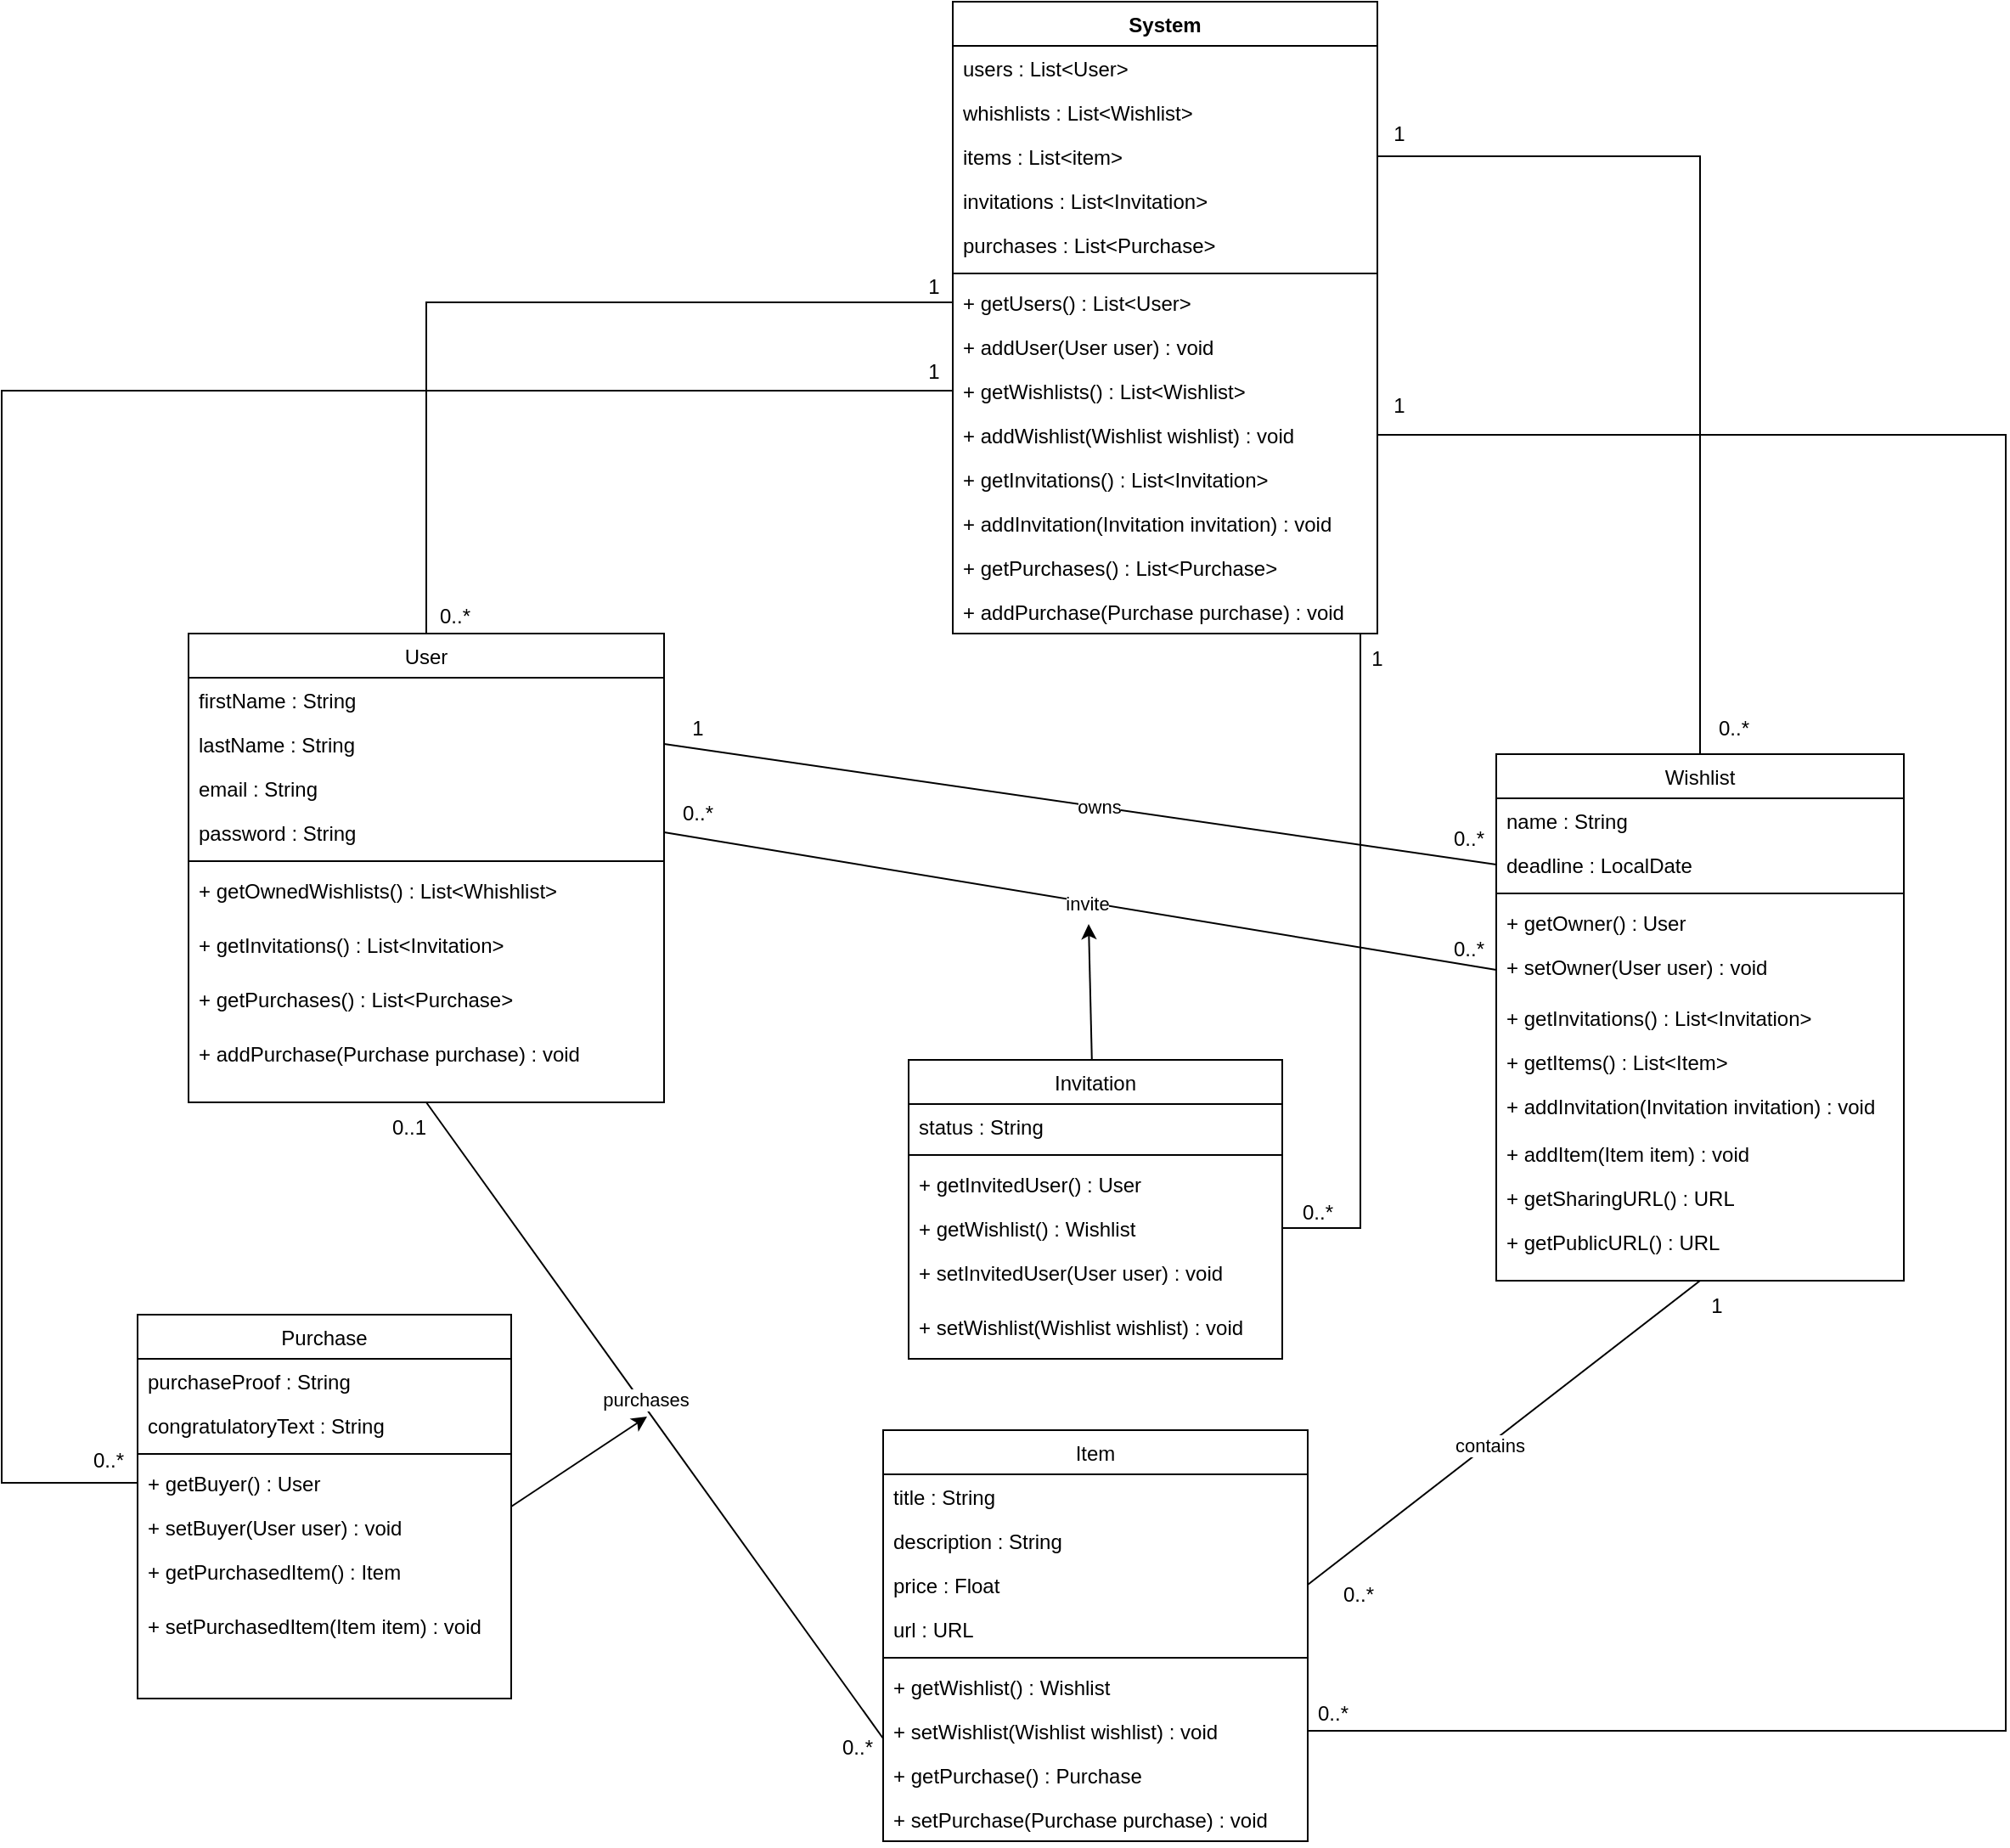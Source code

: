 <mxfile version="24.7.17">
  <diagram id="C5RBs43oDa-KdzZeNtuy" name="Page-1">
    <mxGraphModel dx="3796" dy="2661" grid="1" gridSize="10" guides="1" tooltips="1" connect="1" arrows="1" fold="1" page="1" pageScale="1" pageWidth="1654" pageHeight="1169" math="0" shadow="0">
      <root>
        <mxCell id="WIyWlLk6GJQsqaUBKTNV-0" />
        <mxCell id="WIyWlLk6GJQsqaUBKTNV-1" parent="WIyWlLk6GJQsqaUBKTNV-0" />
        <mxCell id="B56NRluElVAnOAsGCNS7-33" style="rounded=0;orthogonalLoop=1;jettySize=auto;html=1;entryX=0;entryY=0.75;entryDx=0;entryDy=0;endArrow=none;endFill=0;exitX=0.5;exitY=1;exitDx=0;exitDy=0;" parent="WIyWlLk6GJQsqaUBKTNV-1" target="B56NRluElVAnOAsGCNS7-22" edge="1" source="B56NRluElVAnOAsGCNS7-6">
          <mxGeometry relative="1" as="geometry">
            <mxPoint x="-1107" y="-493" as="sourcePoint" />
            <mxPoint x="-967" y="-256.0" as="targetPoint" />
          </mxGeometry>
        </mxCell>
        <mxCell id="B56NRluElVAnOAsGCNS7-43" value="purchases" style="edgeLabel;html=1;align=center;verticalAlign=middle;resizable=0;points=[];" parent="B56NRluElVAnOAsGCNS7-33" vertex="1" connectable="0">
          <mxGeometry x="-0.066" relative="1" as="geometry">
            <mxPoint x="3" as="offset" />
          </mxGeometry>
        </mxCell>
        <mxCell id="B56NRluElVAnOAsGCNS7-41" style="rounded=0;orthogonalLoop=1;jettySize=auto;html=1;endArrow=none;endFill=0;exitX=1;exitY=0.5;exitDx=0;exitDy=0;entryX=0;entryY=0.5;entryDx=0;entryDy=0;" parent="WIyWlLk6GJQsqaUBKTNV-1" source="B56NRluElVAnOAsGCNS7-10" target="kHbfuAuQFuYNwdcqENdy-3" edge="1">
          <mxGeometry relative="1" as="geometry">
            <mxPoint x="-557" y="-533" as="targetPoint" />
          </mxGeometry>
        </mxCell>
        <mxCell id="B56NRluElVAnOAsGCNS7-6" value="User" style="swimlane;fontStyle=0;align=center;verticalAlign=top;childLayout=stackLayout;horizontal=1;startSize=26;horizontalStack=0;resizeParent=1;resizeLast=0;collapsible=1;marginBottom=0;rounded=0;shadow=0;strokeWidth=1;" parent="WIyWlLk6GJQsqaUBKTNV-1" vertex="1">
          <mxGeometry x="-1307" y="-754" width="280" height="276" as="geometry">
            <mxRectangle x="550" y="140" width="160" height="26" as="alternateBounds" />
          </mxGeometry>
        </mxCell>
        <mxCell id="B56NRluElVAnOAsGCNS7-7" value="firstName : String" style="text;align=left;verticalAlign=top;spacingLeft=4;spacingRight=4;overflow=hidden;rotatable=0;points=[[0,0.5],[1,0.5]];portConstraint=eastwest;" parent="B56NRluElVAnOAsGCNS7-6" vertex="1">
          <mxGeometry y="26" width="280" height="26" as="geometry" />
        </mxCell>
        <mxCell id="B56NRluElVAnOAsGCNS7-8" value="lastName : String" style="text;align=left;verticalAlign=top;spacingLeft=4;spacingRight=4;overflow=hidden;rotatable=0;points=[[0,0.5],[1,0.5]];portConstraint=eastwest;rounded=0;shadow=0;html=0;" parent="B56NRluElVAnOAsGCNS7-6" vertex="1">
          <mxGeometry y="52" width="280" height="26" as="geometry" />
        </mxCell>
        <mxCell id="B56NRluElVAnOAsGCNS7-9" value="email : String" style="text;align=left;verticalAlign=top;spacingLeft=4;spacingRight=4;overflow=hidden;rotatable=0;points=[[0,0.5],[1,0.5]];portConstraint=eastwest;rounded=0;shadow=0;html=0;" parent="B56NRluElVAnOAsGCNS7-6" vertex="1">
          <mxGeometry y="78" width="280" height="26" as="geometry" />
        </mxCell>
        <mxCell id="B56NRluElVAnOAsGCNS7-10" value="password : String" style="text;align=left;verticalAlign=top;spacingLeft=4;spacingRight=4;overflow=hidden;rotatable=0;points=[[0,0.5],[1,0.5]];portConstraint=eastwest;rounded=0;shadow=0;html=0;" parent="B56NRluElVAnOAsGCNS7-6" vertex="1">
          <mxGeometry y="104" width="280" height="26" as="geometry" />
        </mxCell>
        <mxCell id="B56NRluElVAnOAsGCNS7-12" value="" style="line;html=1;strokeWidth=1;align=left;verticalAlign=middle;spacingTop=-1;spacingLeft=3;spacingRight=3;rotatable=0;labelPosition=right;points=[];portConstraint=eastwest;" parent="B56NRluElVAnOAsGCNS7-6" vertex="1">
          <mxGeometry y="130" width="280" height="8" as="geometry" />
        </mxCell>
        <mxCell id="kHbfuAuQFuYNwdcqENdy-18" value="+ getOwnedWishlists() : List&amp;lt;Whishlist&amp;gt;" style="text;strokeColor=none;fillColor=none;align=left;verticalAlign=top;spacingLeft=4;spacingRight=4;overflow=hidden;rotatable=0;points=[[0,0.5],[1,0.5]];portConstraint=eastwest;whiteSpace=wrap;html=1;" vertex="1" parent="B56NRluElVAnOAsGCNS7-6">
          <mxGeometry y="138" width="280" height="32" as="geometry" />
        </mxCell>
        <mxCell id="kHbfuAuQFuYNwdcqENdy-17" value="+ getInvitations() : List&amp;lt;Invitation&amp;gt;" style="text;strokeColor=none;fillColor=none;align=left;verticalAlign=top;spacingLeft=4;spacingRight=4;overflow=hidden;rotatable=0;points=[[0,0.5],[1,0.5]];portConstraint=eastwest;whiteSpace=wrap;html=1;" vertex="1" parent="B56NRluElVAnOAsGCNS7-6">
          <mxGeometry y="170" width="280" height="32" as="geometry" />
        </mxCell>
        <mxCell id="kHbfuAuQFuYNwdcqENdy-0" value="+ getPurchases() : List&amp;lt;Purchase&amp;gt;" style="text;strokeColor=none;fillColor=none;align=left;verticalAlign=top;spacingLeft=4;spacingRight=4;overflow=hidden;rotatable=0;points=[[0,0.5],[1,0.5]];portConstraint=eastwest;whiteSpace=wrap;html=1;" vertex="1" parent="B56NRluElVAnOAsGCNS7-6">
          <mxGeometry y="202" width="280" height="32" as="geometry" />
        </mxCell>
        <mxCell id="kHbfuAuQFuYNwdcqENdy-8" value="+ addPurchase(Purchase purchase) : void" style="text;strokeColor=none;fillColor=none;align=left;verticalAlign=top;spacingLeft=4;spacingRight=4;overflow=hidden;rotatable=0;points=[[0,0.5],[1,0.5]];portConstraint=eastwest;whiteSpace=wrap;html=1;" vertex="1" parent="B56NRluElVAnOAsGCNS7-6">
          <mxGeometry y="234" width="280" height="42" as="geometry" />
        </mxCell>
        <mxCell id="B56NRluElVAnOAsGCNS7-15" value="Wishlist" style="swimlane;fontStyle=0;align=center;verticalAlign=top;childLayout=stackLayout;horizontal=1;startSize=26;horizontalStack=0;resizeParent=1;resizeLast=0;collapsible=1;marginBottom=0;rounded=0;shadow=0;strokeWidth=1;" parent="WIyWlLk6GJQsqaUBKTNV-1" vertex="1">
          <mxGeometry x="-537" y="-683" width="240" height="310" as="geometry">
            <mxRectangle x="550" y="140" width="160" height="26" as="alternateBounds" />
          </mxGeometry>
        </mxCell>
        <mxCell id="B56NRluElVAnOAsGCNS7-16" value="name : String" style="text;align=left;verticalAlign=top;spacingLeft=4;spacingRight=4;overflow=hidden;rotatable=0;points=[[0,0.5],[1,0.5]];portConstraint=eastwest;" parent="B56NRluElVAnOAsGCNS7-15" vertex="1">
          <mxGeometry y="26" width="240" height="26" as="geometry" />
        </mxCell>
        <mxCell id="B56NRluElVAnOAsGCNS7-17" value="deadline : LocalDate" style="text;align=left;verticalAlign=top;spacingLeft=4;spacingRight=4;overflow=hidden;rotatable=0;points=[[0,0.5],[1,0.5]];portConstraint=eastwest;rounded=0;shadow=0;html=0;" parent="B56NRluElVAnOAsGCNS7-15" vertex="1">
          <mxGeometry y="52" width="240" height="26" as="geometry" />
        </mxCell>
        <mxCell id="B56NRluElVAnOAsGCNS7-21" value="" style="line;html=1;strokeWidth=1;align=left;verticalAlign=middle;spacingTop=-1;spacingLeft=3;spacingRight=3;rotatable=0;labelPosition=right;points=[];portConstraint=eastwest;" parent="B56NRluElVAnOAsGCNS7-15" vertex="1">
          <mxGeometry y="78" width="240" height="8" as="geometry" />
        </mxCell>
        <mxCell id="kHbfuAuQFuYNwdcqENdy-6" value="+ getOwner() : User" style="text;strokeColor=none;fillColor=none;align=left;verticalAlign=top;spacingLeft=4;spacingRight=4;overflow=hidden;rotatable=0;points=[[0,0.5],[1,0.5]];portConstraint=eastwest;whiteSpace=wrap;html=1;" vertex="1" parent="B56NRluElVAnOAsGCNS7-15">
          <mxGeometry y="86" width="240" height="26" as="geometry" />
        </mxCell>
        <mxCell id="kHbfuAuQFuYNwdcqENdy-3" value="+ setOwner(User user) : void" style="text;strokeColor=none;fillColor=none;align=left;verticalAlign=top;spacingLeft=4;spacingRight=4;overflow=hidden;rotatable=0;points=[[0,0.5],[1,0.5]];portConstraint=eastwest;whiteSpace=wrap;html=1;" vertex="1" parent="B56NRluElVAnOAsGCNS7-15">
          <mxGeometry y="112" width="240" height="30" as="geometry" />
        </mxCell>
        <mxCell id="kHbfuAuQFuYNwdcqENdy-7" value="+ getInvitations() : List&amp;lt;Invitation&amp;gt;" style="text;strokeColor=none;fillColor=none;align=left;verticalAlign=top;spacingLeft=4;spacingRight=4;overflow=hidden;rotatable=0;points=[[0,0.5],[1,0.5]];portConstraint=eastwest;whiteSpace=wrap;html=1;" vertex="1" parent="B56NRluElVAnOAsGCNS7-15">
          <mxGeometry y="142" width="240" height="26" as="geometry" />
        </mxCell>
        <mxCell id="kHbfuAuQFuYNwdcqENdy-1" value="+ getItems() : List&amp;lt;Item&amp;gt;" style="text;strokeColor=none;fillColor=none;align=left;verticalAlign=top;spacingLeft=4;spacingRight=4;overflow=hidden;rotatable=0;points=[[0,0.5],[1,0.5]];portConstraint=eastwest;whiteSpace=wrap;html=1;" vertex="1" parent="B56NRluElVAnOAsGCNS7-15">
          <mxGeometry y="168" width="240" height="26" as="geometry" />
        </mxCell>
        <mxCell id="kHbfuAuQFuYNwdcqENdy-2" value="+ addInvitation(Invitation invitation) : void" style="text;strokeColor=none;fillColor=none;align=left;verticalAlign=top;spacingLeft=4;spacingRight=4;overflow=hidden;rotatable=0;points=[[0,0.5],[1,0.5]];portConstraint=eastwest;whiteSpace=wrap;html=1;" vertex="1" parent="B56NRluElVAnOAsGCNS7-15">
          <mxGeometry y="194" width="240" height="28" as="geometry" />
        </mxCell>
        <mxCell id="kHbfuAuQFuYNwdcqENdy-5" value="+ addItem(Item item) : void" style="text;strokeColor=none;fillColor=none;align=left;verticalAlign=top;spacingLeft=4;spacingRight=4;overflow=hidden;rotatable=0;points=[[0,0.5],[1,0.5]];portConstraint=eastwest;whiteSpace=wrap;html=1;" vertex="1" parent="B56NRluElVAnOAsGCNS7-15">
          <mxGeometry y="222" width="240" height="26" as="geometry" />
        </mxCell>
        <mxCell id="kHbfuAuQFuYNwdcqENdy-33" value="+ getSharingURL() : URL" style="text;strokeColor=none;fillColor=none;align=left;verticalAlign=top;spacingLeft=4;spacingRight=4;overflow=hidden;rotatable=0;points=[[0,0.5],[1,0.5]];portConstraint=eastwest;whiteSpace=wrap;html=1;" vertex="1" parent="B56NRluElVAnOAsGCNS7-15">
          <mxGeometry y="248" width="240" height="26" as="geometry" />
        </mxCell>
        <mxCell id="kHbfuAuQFuYNwdcqENdy-32" value="+ getPublicURL() : URL" style="text;strokeColor=none;fillColor=none;align=left;verticalAlign=top;spacingLeft=4;spacingRight=4;overflow=hidden;rotatable=0;points=[[0,0.5],[1,0.5]];portConstraint=eastwest;whiteSpace=wrap;html=1;" vertex="1" parent="B56NRluElVAnOAsGCNS7-15">
          <mxGeometry y="274" width="240" height="26" as="geometry" />
        </mxCell>
        <mxCell id="B56NRluElVAnOAsGCNS7-22" value="Item" style="swimlane;fontStyle=0;align=center;verticalAlign=top;childLayout=stackLayout;horizontal=1;startSize=26;horizontalStack=0;resizeParent=1;resizeLast=0;collapsible=1;marginBottom=0;rounded=0;shadow=0;strokeWidth=1;" parent="WIyWlLk6GJQsqaUBKTNV-1" vertex="1">
          <mxGeometry x="-898" y="-285" width="250" height="242" as="geometry">
            <mxRectangle x="550" y="140" width="160" height="26" as="alternateBounds" />
          </mxGeometry>
        </mxCell>
        <mxCell id="B56NRluElVAnOAsGCNS7-23" value="title : String" style="text;align=left;verticalAlign=top;spacingLeft=4;spacingRight=4;overflow=hidden;rotatable=0;points=[[0,0.5],[1,0.5]];portConstraint=eastwest;" parent="B56NRluElVAnOAsGCNS7-22" vertex="1">
          <mxGeometry y="26" width="250" height="26" as="geometry" />
        </mxCell>
        <mxCell id="B56NRluElVAnOAsGCNS7-24" value="description : String" style="text;align=left;verticalAlign=top;spacingLeft=4;spacingRight=4;overflow=hidden;rotatable=0;points=[[0,0.5],[1,0.5]];portConstraint=eastwest;rounded=0;shadow=0;html=0;" parent="B56NRluElVAnOAsGCNS7-22" vertex="1">
          <mxGeometry y="52" width="250" height="26" as="geometry" />
        </mxCell>
        <mxCell id="B56NRluElVAnOAsGCNS7-32" value="price : Float" style="text;align=left;verticalAlign=top;spacingLeft=4;spacingRight=4;overflow=hidden;rotatable=0;points=[[0,0.5],[1,0.5]];portConstraint=eastwest;rounded=0;shadow=0;html=0;" parent="B56NRluElVAnOAsGCNS7-22" vertex="1">
          <mxGeometry y="78" width="250" height="26" as="geometry" />
        </mxCell>
        <mxCell id="B56NRluElVAnOAsGCNS7-30" value="url : URL" style="text;align=left;verticalAlign=top;spacingLeft=4;spacingRight=4;overflow=hidden;rotatable=0;points=[[0,0.5],[1,0.5]];portConstraint=eastwest;rounded=0;shadow=0;html=0;" parent="B56NRluElVAnOAsGCNS7-22" vertex="1">
          <mxGeometry y="104" width="250" height="26" as="geometry" />
        </mxCell>
        <mxCell id="B56NRluElVAnOAsGCNS7-25" value="" style="line;html=1;strokeWidth=1;align=left;verticalAlign=middle;spacingTop=-1;spacingLeft=3;spacingRight=3;rotatable=0;labelPosition=right;points=[];portConstraint=eastwest;" parent="B56NRluElVAnOAsGCNS7-22" vertex="1">
          <mxGeometry y="130" width="250" height="8" as="geometry" />
        </mxCell>
        <mxCell id="kHbfuAuQFuYNwdcqENdy-15" value="+ getWishlist() : Wishlist" style="text;strokeColor=none;fillColor=none;align=left;verticalAlign=top;spacingLeft=4;spacingRight=4;overflow=hidden;rotatable=0;points=[[0,0.5],[1,0.5]];portConstraint=eastwest;whiteSpace=wrap;html=1;" vertex="1" parent="B56NRluElVAnOAsGCNS7-22">
          <mxGeometry y="138" width="250" height="26" as="geometry" />
        </mxCell>
        <mxCell id="kHbfuAuQFuYNwdcqENdy-19" value="+ setWishlist(Wishlist wishlist) : void" style="text;strokeColor=none;fillColor=none;align=left;verticalAlign=top;spacingLeft=4;spacingRight=4;overflow=hidden;rotatable=0;points=[[0,0.5],[1,0.5]];portConstraint=eastwest;whiteSpace=wrap;html=1;" vertex="1" parent="B56NRluElVAnOAsGCNS7-22">
          <mxGeometry y="164" width="250" height="26" as="geometry" />
        </mxCell>
        <mxCell id="kHbfuAuQFuYNwdcqENdy-16" value="+ getPurchase() : Purchase" style="text;strokeColor=none;fillColor=none;align=left;verticalAlign=top;spacingLeft=4;spacingRight=4;overflow=hidden;rotatable=0;points=[[0,0.5],[1,0.5]];portConstraint=eastwest;whiteSpace=wrap;html=1;" vertex="1" parent="B56NRluElVAnOAsGCNS7-22">
          <mxGeometry y="190" width="250" height="26" as="geometry" />
        </mxCell>
        <mxCell id="kHbfuAuQFuYNwdcqENdy-20" value="+ setPurchase(Purchase purchase) : void" style="text;strokeColor=none;fillColor=none;align=left;verticalAlign=top;spacingLeft=4;spacingRight=4;overflow=hidden;rotatable=0;points=[[0,0.5],[1,0.5]];portConstraint=eastwest;whiteSpace=wrap;html=1;" vertex="1" parent="B56NRluElVAnOAsGCNS7-22">
          <mxGeometry y="216" width="250" height="26" as="geometry" />
        </mxCell>
        <mxCell id="B56NRluElVAnOAsGCNS7-40" style="rounded=0;orthogonalLoop=1;jettySize=auto;html=1;exitX=1;exitY=0.5;exitDx=0;exitDy=0;" parent="WIyWlLk6GJQsqaUBKTNV-1" source="B56NRluElVAnOAsGCNS7-34" edge="1">
          <mxGeometry relative="1" as="geometry">
            <mxPoint x="-1037" y="-293" as="targetPoint" />
          </mxGeometry>
        </mxCell>
        <mxCell id="B56NRluElVAnOAsGCNS7-34" value="Purchase" style="swimlane;fontStyle=0;align=center;verticalAlign=top;childLayout=stackLayout;horizontal=1;startSize=26;horizontalStack=0;resizeParent=1;resizeLast=0;collapsible=1;marginBottom=0;rounded=0;shadow=0;strokeWidth=1;" parent="WIyWlLk6GJQsqaUBKTNV-1" vertex="1">
          <mxGeometry x="-1337" y="-353" width="220" height="226" as="geometry">
            <mxRectangle x="550" y="140" width="160" height="26" as="alternateBounds" />
          </mxGeometry>
        </mxCell>
        <mxCell id="B56NRluElVAnOAsGCNS7-36" value="purchaseProof : String" style="text;align=left;verticalAlign=top;spacingLeft=4;spacingRight=4;overflow=hidden;rotatable=0;points=[[0,0.5],[1,0.5]];portConstraint=eastwest;rounded=0;shadow=0;html=0;" parent="B56NRluElVAnOAsGCNS7-34" vertex="1">
          <mxGeometry y="26" width="220" height="26" as="geometry" />
        </mxCell>
        <mxCell id="B56NRluElVAnOAsGCNS7-35" value="congratulatoryText : String" style="text;align=left;verticalAlign=top;spacingLeft=4;spacingRight=4;overflow=hidden;rotatable=0;points=[[0,0.5],[1,0.5]];portConstraint=eastwest;" parent="B56NRluElVAnOAsGCNS7-34" vertex="1">
          <mxGeometry y="52" width="220" height="26" as="geometry" />
        </mxCell>
        <mxCell id="B56NRluElVAnOAsGCNS7-39" value="" style="line;html=1;strokeWidth=1;align=left;verticalAlign=middle;spacingTop=-1;spacingLeft=3;spacingRight=3;rotatable=0;labelPosition=right;points=[];portConstraint=eastwest;" parent="B56NRluElVAnOAsGCNS7-34" vertex="1">
          <mxGeometry y="78" width="220" height="8" as="geometry" />
        </mxCell>
        <mxCell id="kHbfuAuQFuYNwdcqENdy-11" value="+ getBuyer() : User" style="text;strokeColor=none;fillColor=none;align=left;verticalAlign=top;spacingLeft=4;spacingRight=4;overflow=hidden;rotatable=0;points=[[0,0.5],[1,0.5]];portConstraint=eastwest;whiteSpace=wrap;html=1;" vertex="1" parent="B56NRluElVAnOAsGCNS7-34">
          <mxGeometry y="86" width="220" height="26" as="geometry" />
        </mxCell>
        <mxCell id="kHbfuAuQFuYNwdcqENdy-14" value="+ setBuyer&lt;span style=&quot;background-color: initial;&quot;&gt;(User user) : void&lt;/span&gt;" style="text;strokeColor=none;fillColor=none;align=left;verticalAlign=top;spacingLeft=4;spacingRight=4;overflow=hidden;rotatable=0;points=[[0,0.5],[1,0.5]];portConstraint=eastwest;whiteSpace=wrap;html=1;" vertex="1" parent="B56NRluElVAnOAsGCNS7-34">
          <mxGeometry y="112" width="220" height="26" as="geometry" />
        </mxCell>
        <mxCell id="kHbfuAuQFuYNwdcqENdy-10" value="+ getPurchasedItem() : Item" style="text;strokeColor=none;fillColor=none;align=left;verticalAlign=top;spacingLeft=4;spacingRight=4;overflow=hidden;rotatable=0;points=[[0,0.5],[1,0.5]];portConstraint=eastwest;whiteSpace=wrap;html=1;" vertex="1" parent="B56NRluElVAnOAsGCNS7-34">
          <mxGeometry y="138" width="220" height="32" as="geometry" />
        </mxCell>
        <mxCell id="kHbfuAuQFuYNwdcqENdy-13" value="+ setPurchasedItem(Item item) : void" style="text;strokeColor=none;fillColor=none;align=left;verticalAlign=top;spacingLeft=4;spacingRight=4;overflow=hidden;rotatable=0;points=[[0,0.5],[1,0.5]];portConstraint=eastwest;whiteSpace=wrap;html=1;" vertex="1" parent="B56NRluElVAnOAsGCNS7-34">
          <mxGeometry y="170" width="220" height="24" as="geometry" />
        </mxCell>
        <mxCell id="B56NRluElVAnOAsGCNS7-44" style="rounded=0;orthogonalLoop=1;jettySize=auto;html=1;entryX=0.5;entryY=1;entryDx=0;entryDy=0;exitX=1;exitY=0.5;exitDx=0;exitDy=0;endArrow=none;endFill=0;" parent="WIyWlLk6GJQsqaUBKTNV-1" source="B56NRluElVAnOAsGCNS7-32" target="B56NRluElVAnOAsGCNS7-15" edge="1">
          <mxGeometry relative="1" as="geometry" />
        </mxCell>
        <mxCell id="B56NRluElVAnOAsGCNS7-45" value="contains" style="edgeLabel;html=1;align=center;verticalAlign=middle;resizable=0;points=[];" parent="B56NRluElVAnOAsGCNS7-44" vertex="1" connectable="0">
          <mxGeometry x="-0.076" relative="1" as="geometry">
            <mxPoint as="offset" />
          </mxGeometry>
        </mxCell>
        <mxCell id="B56NRluElVAnOAsGCNS7-46" value="0..*" style="text;html=1;align=center;verticalAlign=middle;whiteSpace=wrap;rounded=0;" parent="WIyWlLk6GJQsqaUBKTNV-1" vertex="1">
          <mxGeometry x="-583" y="-583" width="60" height="30" as="geometry" />
        </mxCell>
        <mxCell id="B56NRluElVAnOAsGCNS7-50" value="1" style="text;html=1;align=center;verticalAlign=middle;whiteSpace=wrap;rounded=0;" parent="WIyWlLk6GJQsqaUBKTNV-1" vertex="1">
          <mxGeometry x="-1037" y="-713" width="60" height="30" as="geometry" />
        </mxCell>
        <mxCell id="B56NRluElVAnOAsGCNS7-51" value="1" style="text;html=1;align=center;verticalAlign=middle;whiteSpace=wrap;rounded=0;" parent="WIyWlLk6GJQsqaUBKTNV-1" vertex="1">
          <mxGeometry x="-437" y="-373" width="60" height="30" as="geometry" />
        </mxCell>
        <mxCell id="B56NRluElVAnOAsGCNS7-52" value="0..*" style="text;html=1;align=center;verticalAlign=middle;whiteSpace=wrap;rounded=0;" parent="WIyWlLk6GJQsqaUBKTNV-1" vertex="1">
          <mxGeometry x="-648" y="-203" width="60" height="30" as="geometry" />
        </mxCell>
        <mxCell id="B56NRluElVAnOAsGCNS7-53" value="0..*" style="text;html=1;align=center;verticalAlign=middle;whiteSpace=wrap;rounded=0;" parent="WIyWlLk6GJQsqaUBKTNV-1" vertex="1">
          <mxGeometry x="-943" y="-113" width="60" height="30" as="geometry" />
        </mxCell>
        <mxCell id="B56NRluElVAnOAsGCNS7-54" value="0..1" style="text;html=1;align=center;verticalAlign=middle;whiteSpace=wrap;rounded=0;" parent="WIyWlLk6GJQsqaUBKTNV-1" vertex="1">
          <mxGeometry x="-1207" y="-478" width="60" height="30" as="geometry" />
        </mxCell>
        <mxCell id="B56NRluElVAnOAsGCNS7-56" style="rounded=0;orthogonalLoop=1;jettySize=auto;html=1;exitX=1;exitY=0.5;exitDx=0;exitDy=0;entryX=0;entryY=0.5;entryDx=0;entryDy=0;endArrow=none;endFill=0;" parent="WIyWlLk6GJQsqaUBKTNV-1" source="B56NRluElVAnOAsGCNS7-8" target="B56NRluElVAnOAsGCNS7-17" edge="1">
          <mxGeometry relative="1" as="geometry" />
        </mxCell>
        <mxCell id="B56NRluElVAnOAsGCNS7-59" value="invite" style="edgeLabel;html=1;align=center;verticalAlign=middle;resizable=0;points=[];" parent="B56NRluElVAnOAsGCNS7-56" vertex="1" connectable="0">
          <mxGeometry x="0.001" y="1" relative="1" as="geometry">
            <mxPoint x="3" y="59" as="offset" />
          </mxGeometry>
        </mxCell>
        <mxCell id="kHbfuAuQFuYNwdcqENdy-4" value="owns" style="edgeLabel;html=1;align=center;verticalAlign=middle;resizable=0;points=[];" vertex="1" connectable="0" parent="B56NRluElVAnOAsGCNS7-56">
          <mxGeometry x="0.045" relative="1" as="geometry">
            <mxPoint as="offset" />
          </mxGeometry>
        </mxCell>
        <mxCell id="B56NRluElVAnOAsGCNS7-57" value="0..*" style="text;html=1;align=center;verticalAlign=middle;whiteSpace=wrap;rounded=0;" parent="WIyWlLk6GJQsqaUBKTNV-1" vertex="1">
          <mxGeometry x="-1037" y="-663" width="60" height="30" as="geometry" />
        </mxCell>
        <mxCell id="B56NRluElVAnOAsGCNS7-58" value="0..*" style="text;html=1;align=center;verticalAlign=middle;whiteSpace=wrap;rounded=0;" parent="WIyWlLk6GJQsqaUBKTNV-1" vertex="1">
          <mxGeometry x="-583" y="-648" width="60" height="30" as="geometry" />
        </mxCell>
        <mxCell id="kHbfuAuQFuYNwdcqENdy-29" style="rounded=0;orthogonalLoop=1;jettySize=auto;html=1;" edge="1" parent="WIyWlLk6GJQsqaUBKTNV-1" source="kHbfuAuQFuYNwdcqENdy-21">
          <mxGeometry relative="1" as="geometry">
            <mxPoint x="-777" y="-583" as="targetPoint" />
          </mxGeometry>
        </mxCell>
        <mxCell id="kHbfuAuQFuYNwdcqENdy-21" value="Invitation" style="swimlane;fontStyle=0;align=center;verticalAlign=top;childLayout=stackLayout;horizontal=1;startSize=26;horizontalStack=0;resizeParent=1;resizeLast=0;collapsible=1;marginBottom=0;rounded=0;shadow=0;strokeWidth=1;" vertex="1" parent="WIyWlLk6GJQsqaUBKTNV-1">
          <mxGeometry x="-883" y="-503" width="220" height="176" as="geometry">
            <mxRectangle x="550" y="140" width="160" height="26" as="alternateBounds" />
          </mxGeometry>
        </mxCell>
        <mxCell id="kHbfuAuQFuYNwdcqENdy-22" value="status : String" style="text;align=left;verticalAlign=top;spacingLeft=4;spacingRight=4;overflow=hidden;rotatable=0;points=[[0,0.5],[1,0.5]];portConstraint=eastwest;rounded=0;shadow=0;html=0;" vertex="1" parent="kHbfuAuQFuYNwdcqENdy-21">
          <mxGeometry y="26" width="220" height="26" as="geometry" />
        </mxCell>
        <mxCell id="kHbfuAuQFuYNwdcqENdy-24" value="" style="line;html=1;strokeWidth=1;align=left;verticalAlign=middle;spacingTop=-1;spacingLeft=3;spacingRight=3;rotatable=0;labelPosition=right;points=[];portConstraint=eastwest;" vertex="1" parent="kHbfuAuQFuYNwdcqENdy-21">
          <mxGeometry y="52" width="220" height="8" as="geometry" />
        </mxCell>
        <mxCell id="kHbfuAuQFuYNwdcqENdy-25" value="+ getInvitedUser() : User" style="text;strokeColor=none;fillColor=none;align=left;verticalAlign=top;spacingLeft=4;spacingRight=4;overflow=hidden;rotatable=0;points=[[0,0.5],[1,0.5]];portConstraint=eastwest;whiteSpace=wrap;html=1;" vertex="1" parent="kHbfuAuQFuYNwdcqENdy-21">
          <mxGeometry y="60" width="220" height="26" as="geometry" />
        </mxCell>
        <mxCell id="kHbfuAuQFuYNwdcqENdy-26" value="+ getWishlist&lt;span style=&quot;background-color: initial;&quot;&gt;() : Wishlist&lt;/span&gt;" style="text;strokeColor=none;fillColor=none;align=left;verticalAlign=top;spacingLeft=4;spacingRight=4;overflow=hidden;rotatable=0;points=[[0,0.5],[1,0.5]];portConstraint=eastwest;whiteSpace=wrap;html=1;" vertex="1" parent="kHbfuAuQFuYNwdcqENdy-21">
          <mxGeometry y="86" width="220" height="26" as="geometry" />
        </mxCell>
        <mxCell id="kHbfuAuQFuYNwdcqENdy-27" value="+ setInvitedUser(User user) : void" style="text;strokeColor=none;fillColor=none;align=left;verticalAlign=top;spacingLeft=4;spacingRight=4;overflow=hidden;rotatable=0;points=[[0,0.5],[1,0.5]];portConstraint=eastwest;whiteSpace=wrap;html=1;" vertex="1" parent="kHbfuAuQFuYNwdcqENdy-21">
          <mxGeometry y="112" width="220" height="32" as="geometry" />
        </mxCell>
        <mxCell id="kHbfuAuQFuYNwdcqENdy-28" value="+ setWishlist(Wishlist wishlist) : void" style="text;strokeColor=none;fillColor=none;align=left;verticalAlign=top;spacingLeft=4;spacingRight=4;overflow=hidden;rotatable=0;points=[[0,0.5],[1,0.5]];portConstraint=eastwest;whiteSpace=wrap;html=1;" vertex="1" parent="kHbfuAuQFuYNwdcqENdy-21">
          <mxGeometry y="144" width="220" height="24" as="geometry" />
        </mxCell>
        <mxCell id="kHbfuAuQFuYNwdcqENdy-51" style="edgeStyle=orthogonalEdgeStyle;rounded=0;orthogonalLoop=1;jettySize=auto;html=1;entryX=0;entryY=0.5;entryDx=0;entryDy=0;exitX=0;exitY=0.5;exitDx=0;exitDy=0;endArrow=none;endFill=0;" edge="1" parent="WIyWlLk6GJQsqaUBKTNV-1" source="kHbfuAuQFuYNwdcqENdy-45" target="kHbfuAuQFuYNwdcqENdy-11">
          <mxGeometry relative="1" as="geometry">
            <Array as="points">
              <mxPoint x="-1417" y="-897" />
              <mxPoint x="-1417" y="-254" />
            </Array>
          </mxGeometry>
        </mxCell>
        <mxCell id="kHbfuAuQFuYNwdcqENdy-53" style="edgeStyle=orthogonalEdgeStyle;rounded=0;orthogonalLoop=1;jettySize=auto;html=1;entryX=1;entryY=0.5;entryDx=0;entryDy=0;endArrow=none;endFill=0;" edge="1" parent="WIyWlLk6GJQsqaUBKTNV-1" source="kHbfuAuQFuYNwdcqENdy-35" target="kHbfuAuQFuYNwdcqENdy-26">
          <mxGeometry relative="1" as="geometry">
            <Array as="points">
              <mxPoint x="-617" y="-404" />
            </Array>
          </mxGeometry>
        </mxCell>
        <mxCell id="kHbfuAuQFuYNwdcqENdy-35" value="System" style="swimlane;fontStyle=1;align=center;verticalAlign=top;childLayout=stackLayout;horizontal=1;startSize=26;horizontalStack=0;resizeParent=1;resizeParentMax=0;resizeLast=0;collapsible=1;marginBottom=0;whiteSpace=wrap;html=1;" vertex="1" parent="WIyWlLk6GJQsqaUBKTNV-1">
          <mxGeometry x="-857" y="-1126" width="250" height="372" as="geometry" />
        </mxCell>
        <mxCell id="kHbfuAuQFuYNwdcqENdy-36" value="users : List&amp;lt;User&amp;gt;" style="text;strokeColor=none;fillColor=none;align=left;verticalAlign=top;spacingLeft=4;spacingRight=4;overflow=hidden;rotatable=0;points=[[0,0.5],[1,0.5]];portConstraint=eastwest;whiteSpace=wrap;html=1;" vertex="1" parent="kHbfuAuQFuYNwdcqENdy-35">
          <mxGeometry y="26" width="250" height="26" as="geometry" />
        </mxCell>
        <mxCell id="kHbfuAuQFuYNwdcqENdy-40" value="whishlists : List&amp;lt;Wishlist&amp;gt;" style="text;strokeColor=none;fillColor=none;align=left;verticalAlign=top;spacingLeft=4;spacingRight=4;overflow=hidden;rotatable=0;points=[[0,0.5],[1,0.5]];portConstraint=eastwest;whiteSpace=wrap;html=1;" vertex="1" parent="kHbfuAuQFuYNwdcqENdy-35">
          <mxGeometry y="52" width="250" height="26" as="geometry" />
        </mxCell>
        <mxCell id="kHbfuAuQFuYNwdcqENdy-41" value="items : List&amp;lt;item&amp;gt;" style="text;strokeColor=none;fillColor=none;align=left;verticalAlign=top;spacingLeft=4;spacingRight=4;overflow=hidden;rotatable=0;points=[[0,0.5],[1,0.5]];portConstraint=eastwest;whiteSpace=wrap;html=1;" vertex="1" parent="kHbfuAuQFuYNwdcqENdy-35">
          <mxGeometry y="78" width="250" height="26" as="geometry" />
        </mxCell>
        <mxCell id="kHbfuAuQFuYNwdcqENdy-42" value="invitations : List&amp;lt;Invitation&amp;gt;" style="text;strokeColor=none;fillColor=none;align=left;verticalAlign=top;spacingLeft=4;spacingRight=4;overflow=hidden;rotatable=0;points=[[0,0.5],[1,0.5]];portConstraint=eastwest;whiteSpace=wrap;html=1;" vertex="1" parent="kHbfuAuQFuYNwdcqENdy-35">
          <mxGeometry y="104" width="250" height="26" as="geometry" />
        </mxCell>
        <mxCell id="kHbfuAuQFuYNwdcqENdy-39" value="purchases : List&amp;lt;Purchase&amp;gt;" style="text;strokeColor=none;fillColor=none;align=left;verticalAlign=top;spacingLeft=4;spacingRight=4;overflow=hidden;rotatable=0;points=[[0,0.5],[1,0.5]];portConstraint=eastwest;whiteSpace=wrap;html=1;" vertex="1" parent="kHbfuAuQFuYNwdcqENdy-35">
          <mxGeometry y="130" width="250" height="26" as="geometry" />
        </mxCell>
        <mxCell id="kHbfuAuQFuYNwdcqENdy-37" value="" style="line;strokeWidth=1;fillColor=none;align=left;verticalAlign=middle;spacingTop=-1;spacingLeft=3;spacingRight=3;rotatable=0;labelPosition=right;points=[];portConstraint=eastwest;strokeColor=inherit;" vertex="1" parent="kHbfuAuQFuYNwdcqENdy-35">
          <mxGeometry y="156" width="250" height="8" as="geometry" />
        </mxCell>
        <mxCell id="kHbfuAuQFuYNwdcqENdy-43" value="+ getUsers() : List&amp;lt;User&amp;gt;" style="text;strokeColor=none;fillColor=none;align=left;verticalAlign=top;spacingLeft=4;spacingRight=4;overflow=hidden;rotatable=0;points=[[0,0.5],[1,0.5]];portConstraint=eastwest;whiteSpace=wrap;html=1;" vertex="1" parent="kHbfuAuQFuYNwdcqENdy-35">
          <mxGeometry y="164" width="250" height="26" as="geometry" />
        </mxCell>
        <mxCell id="kHbfuAuQFuYNwdcqENdy-44" value="+ addUser(User user) : void" style="text;strokeColor=none;fillColor=none;align=left;verticalAlign=top;spacingLeft=4;spacingRight=4;overflow=hidden;rotatable=0;points=[[0,0.5],[1,0.5]];portConstraint=eastwest;whiteSpace=wrap;html=1;" vertex="1" parent="kHbfuAuQFuYNwdcqENdy-35">
          <mxGeometry y="190" width="250" height="26" as="geometry" />
        </mxCell>
        <mxCell id="kHbfuAuQFuYNwdcqENdy-45" value="+ getWishlists() : List&amp;lt;Wishlist&amp;gt;" style="text;strokeColor=none;fillColor=none;align=left;verticalAlign=top;spacingLeft=4;spacingRight=4;overflow=hidden;rotatable=0;points=[[0,0.5],[1,0.5]];portConstraint=eastwest;whiteSpace=wrap;html=1;" vertex="1" parent="kHbfuAuQFuYNwdcqENdy-35">
          <mxGeometry y="216" width="250" height="26" as="geometry" />
        </mxCell>
        <mxCell id="kHbfuAuQFuYNwdcqENdy-38" value="+ addWishlist(Wishlist wishlist) : void" style="text;strokeColor=none;fillColor=none;align=left;verticalAlign=top;spacingLeft=4;spacingRight=4;overflow=hidden;rotatable=0;points=[[0,0.5],[1,0.5]];portConstraint=eastwest;whiteSpace=wrap;html=1;" vertex="1" parent="kHbfuAuQFuYNwdcqENdy-35">
          <mxGeometry y="242" width="250" height="26" as="geometry" />
        </mxCell>
        <mxCell id="kHbfuAuQFuYNwdcqENdy-46" value="+ getInvitations() : List&amp;lt;Invitation&amp;gt;" style="text;strokeColor=none;fillColor=none;align=left;verticalAlign=top;spacingLeft=4;spacingRight=4;overflow=hidden;rotatable=0;points=[[0,0.5],[1,0.5]];portConstraint=eastwest;whiteSpace=wrap;html=1;" vertex="1" parent="kHbfuAuQFuYNwdcqENdy-35">
          <mxGeometry y="268" width="250" height="26" as="geometry" />
        </mxCell>
        <mxCell id="kHbfuAuQFuYNwdcqENdy-47" value="+ addInvitation(Invitation invitation) : void" style="text;strokeColor=none;fillColor=none;align=left;verticalAlign=top;spacingLeft=4;spacingRight=4;overflow=hidden;rotatable=0;points=[[0,0.5],[1,0.5]];portConstraint=eastwest;whiteSpace=wrap;html=1;" vertex="1" parent="kHbfuAuQFuYNwdcqENdy-35">
          <mxGeometry y="294" width="250" height="26" as="geometry" />
        </mxCell>
        <mxCell id="kHbfuAuQFuYNwdcqENdy-48" value="+ getPurchases() : List&amp;lt;Purchase&amp;gt;" style="text;strokeColor=none;fillColor=none;align=left;verticalAlign=top;spacingLeft=4;spacingRight=4;overflow=hidden;rotatable=0;points=[[0,0.5],[1,0.5]];portConstraint=eastwest;whiteSpace=wrap;html=1;" vertex="1" parent="kHbfuAuQFuYNwdcqENdy-35">
          <mxGeometry y="320" width="250" height="26" as="geometry" />
        </mxCell>
        <mxCell id="kHbfuAuQFuYNwdcqENdy-49" value="+ addPurchase(Purchase purchase) : void" style="text;strokeColor=none;fillColor=none;align=left;verticalAlign=top;spacingLeft=4;spacingRight=4;overflow=hidden;rotatable=0;points=[[0,0.5],[1,0.5]];portConstraint=eastwest;whiteSpace=wrap;html=1;" vertex="1" parent="kHbfuAuQFuYNwdcqENdy-35">
          <mxGeometry y="346" width="250" height="26" as="geometry" />
        </mxCell>
        <mxCell id="kHbfuAuQFuYNwdcqENdy-50" style="edgeStyle=orthogonalEdgeStyle;rounded=0;orthogonalLoop=1;jettySize=auto;html=1;entryX=0.5;entryY=0;entryDx=0;entryDy=0;endArrow=none;endFill=0;" edge="1" parent="WIyWlLk6GJQsqaUBKTNV-1" source="kHbfuAuQFuYNwdcqENdy-43" target="B56NRluElVAnOAsGCNS7-6">
          <mxGeometry relative="1" as="geometry" />
        </mxCell>
        <mxCell id="kHbfuAuQFuYNwdcqENdy-52" style="edgeStyle=orthogonalEdgeStyle;rounded=0;orthogonalLoop=1;jettySize=auto;html=1;exitX=1;exitY=0.5;exitDx=0;exitDy=0;entryX=0.5;entryY=0;entryDx=0;entryDy=0;endArrow=none;endFill=0;" edge="1" parent="WIyWlLk6GJQsqaUBKTNV-1" source="kHbfuAuQFuYNwdcqENdy-41" target="B56NRluElVAnOAsGCNS7-15">
          <mxGeometry relative="1" as="geometry" />
        </mxCell>
        <mxCell id="kHbfuAuQFuYNwdcqENdy-54" style="edgeStyle=orthogonalEdgeStyle;rounded=0;orthogonalLoop=1;jettySize=auto;html=1;entryX=1;entryY=0.5;entryDx=0;entryDy=0;endArrow=none;endFill=0;" edge="1" parent="WIyWlLk6GJQsqaUBKTNV-1" source="kHbfuAuQFuYNwdcqENdy-38" target="kHbfuAuQFuYNwdcqENdy-19">
          <mxGeometry relative="1" as="geometry">
            <Array as="points">
              <mxPoint x="-237" y="-871" />
              <mxPoint x="-237" y="-108" />
            </Array>
          </mxGeometry>
        </mxCell>
        <mxCell id="kHbfuAuQFuYNwdcqENdy-55" value="1" style="text;html=1;align=center;verticalAlign=middle;whiteSpace=wrap;rounded=0;" vertex="1" parent="WIyWlLk6GJQsqaUBKTNV-1">
          <mxGeometry x="-898" y="-973" width="60" height="30" as="geometry" />
        </mxCell>
        <mxCell id="kHbfuAuQFuYNwdcqENdy-56" value="1" style="text;html=1;align=center;verticalAlign=middle;whiteSpace=wrap;rounded=0;" vertex="1" parent="WIyWlLk6GJQsqaUBKTNV-1">
          <mxGeometry x="-898" y="-923" width="60" height="30" as="geometry" />
        </mxCell>
        <mxCell id="kHbfuAuQFuYNwdcqENdy-57" value="1" style="text;html=1;align=center;verticalAlign=middle;whiteSpace=wrap;rounded=0;" vertex="1" parent="WIyWlLk6GJQsqaUBKTNV-1">
          <mxGeometry x="-624" y="-903" width="60" height="30" as="geometry" />
        </mxCell>
        <mxCell id="kHbfuAuQFuYNwdcqENdy-60" value="1" style="text;html=1;align=center;verticalAlign=middle;whiteSpace=wrap;rounded=0;" vertex="1" parent="WIyWlLk6GJQsqaUBKTNV-1">
          <mxGeometry x="-624" y="-1063" width="60" height="30" as="geometry" />
        </mxCell>
        <mxCell id="kHbfuAuQFuYNwdcqENdy-61" value="1" style="text;html=1;align=center;verticalAlign=middle;whiteSpace=wrap;rounded=0;" vertex="1" parent="WIyWlLk6GJQsqaUBKTNV-1">
          <mxGeometry x="-637" y="-754" width="60" height="30" as="geometry" />
        </mxCell>
        <mxCell id="kHbfuAuQFuYNwdcqENdy-62" value="0..*" style="text;html=1;align=center;verticalAlign=middle;whiteSpace=wrap;rounded=0;" vertex="1" parent="WIyWlLk6GJQsqaUBKTNV-1">
          <mxGeometry x="-1180" y="-779" width="60" height="30" as="geometry" />
        </mxCell>
        <mxCell id="kHbfuAuQFuYNwdcqENdy-63" value="0..*" style="text;html=1;align=center;verticalAlign=middle;whiteSpace=wrap;rounded=0;" vertex="1" parent="WIyWlLk6GJQsqaUBKTNV-1">
          <mxGeometry x="-1384" y="-282" width="60" height="30" as="geometry" />
        </mxCell>
        <mxCell id="kHbfuAuQFuYNwdcqENdy-64" value="0..*" style="text;html=1;align=center;verticalAlign=middle;whiteSpace=wrap;rounded=0;" vertex="1" parent="WIyWlLk6GJQsqaUBKTNV-1">
          <mxGeometry x="-663" y="-133" width="60" height="30" as="geometry" />
        </mxCell>
        <mxCell id="kHbfuAuQFuYNwdcqENdy-65" value="0..*" style="text;html=1;align=center;verticalAlign=middle;whiteSpace=wrap;rounded=0;" vertex="1" parent="WIyWlLk6GJQsqaUBKTNV-1">
          <mxGeometry x="-672" y="-428" width="60" height="30" as="geometry" />
        </mxCell>
        <mxCell id="kHbfuAuQFuYNwdcqENdy-66" value="0..*" style="text;html=1;align=center;verticalAlign=middle;whiteSpace=wrap;rounded=0;" vertex="1" parent="WIyWlLk6GJQsqaUBKTNV-1">
          <mxGeometry x="-427" y="-713" width="60" height="30" as="geometry" />
        </mxCell>
      </root>
    </mxGraphModel>
  </diagram>
</mxfile>
